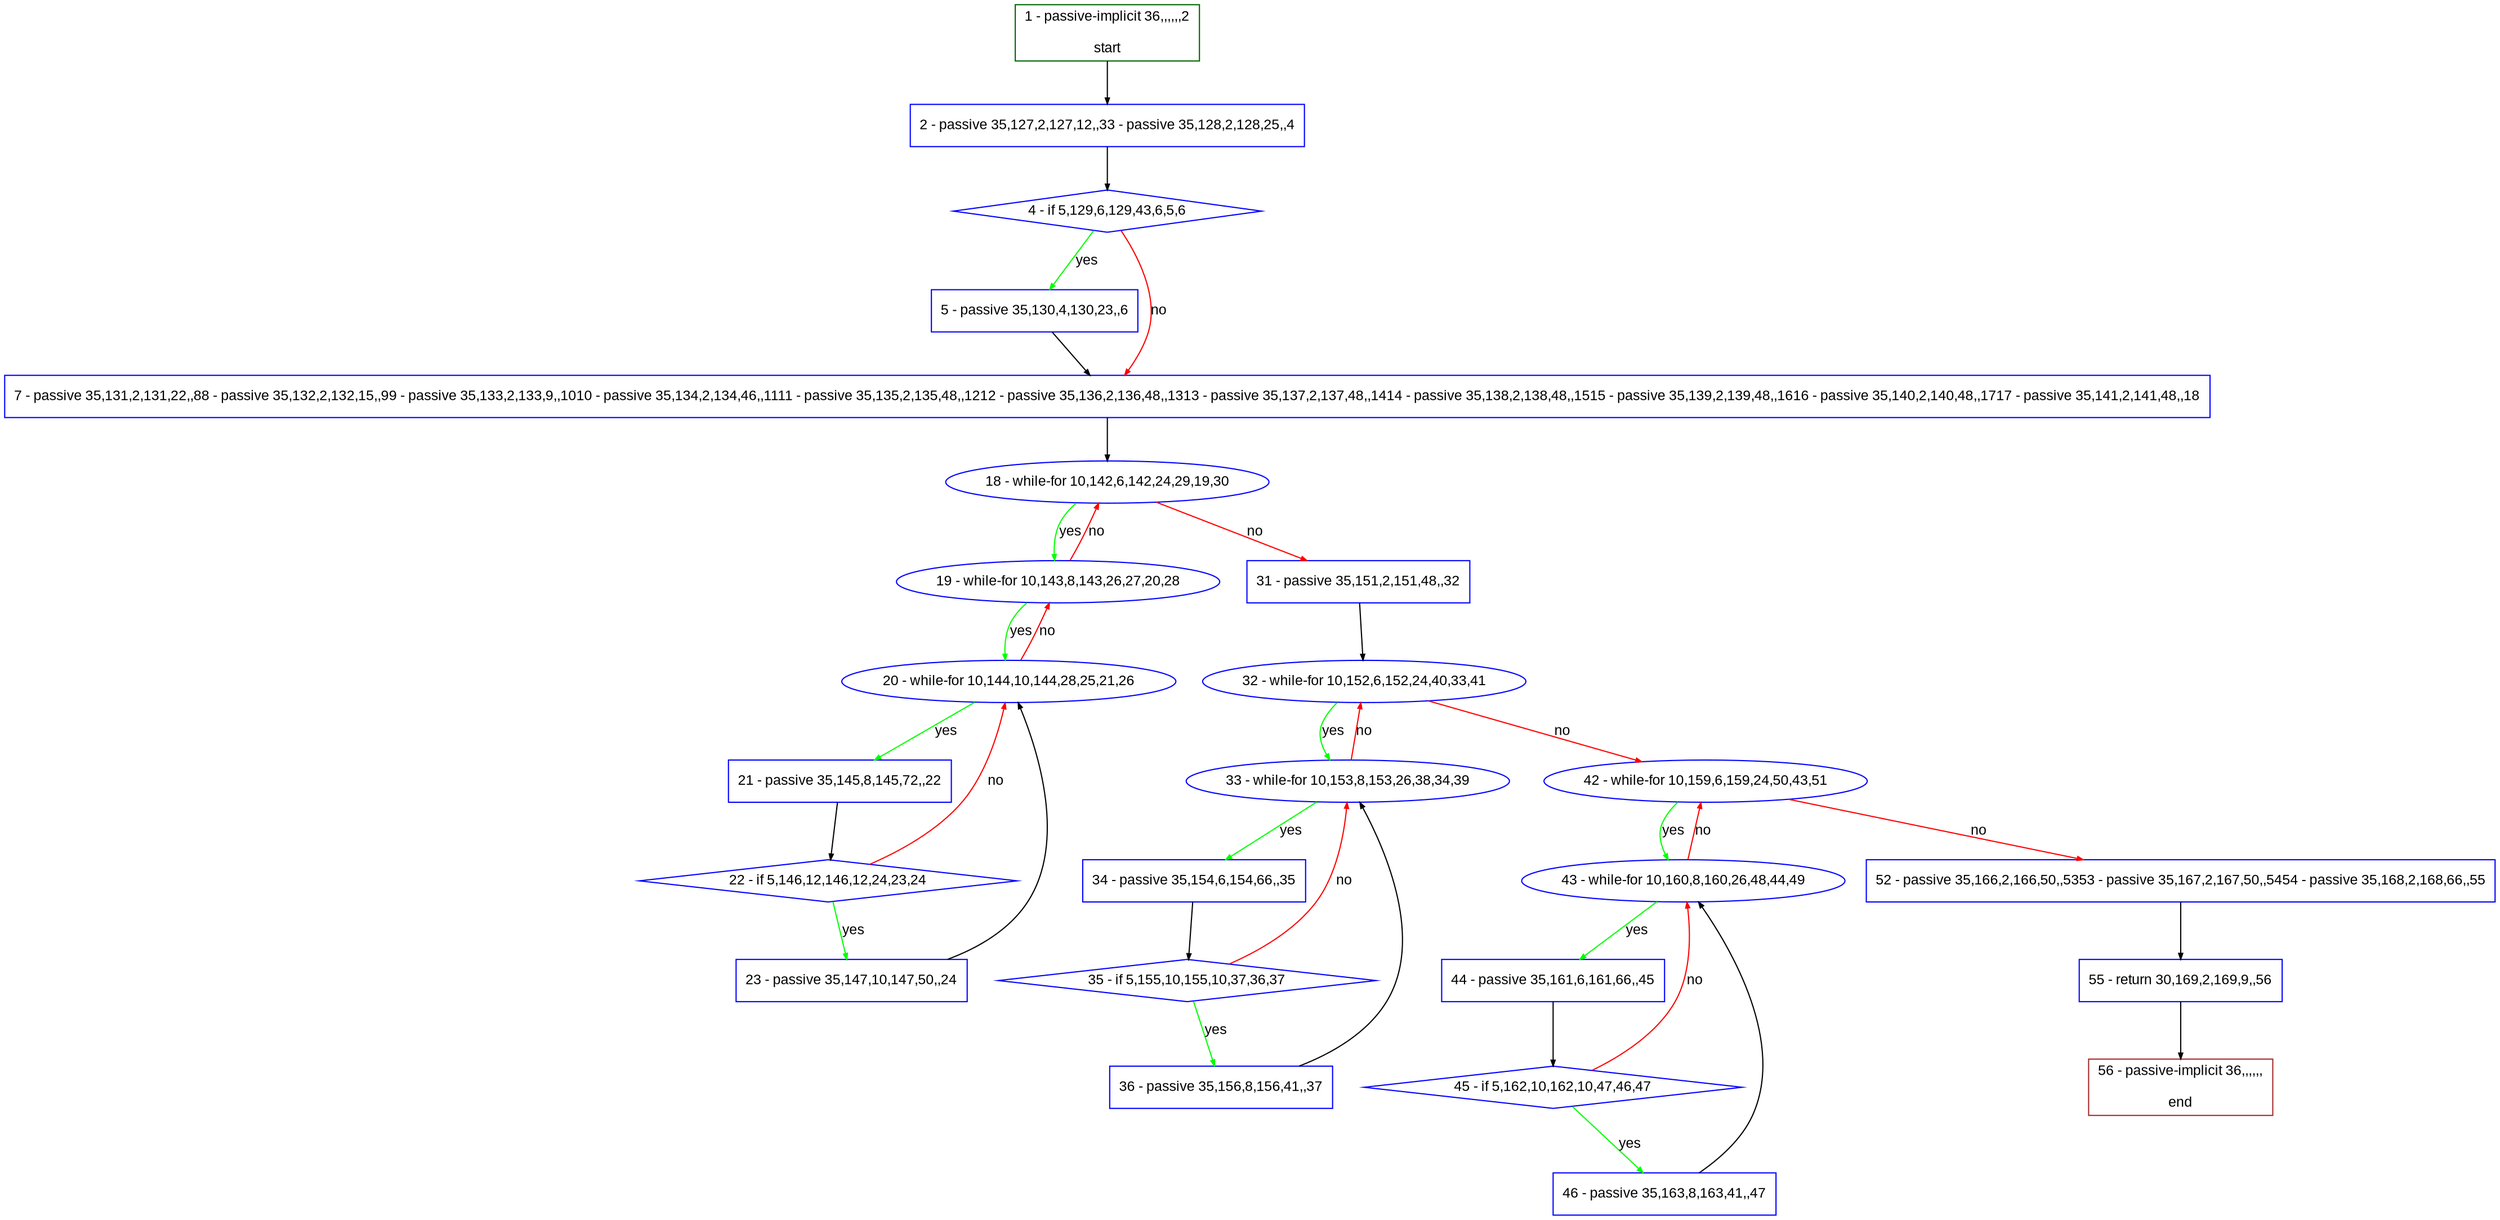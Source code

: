 digraph "" {
  graph [pack="true", label="", fontsize="12", packmode="clust", fontname="Arial", fillcolor="#FFFFCC", bgcolor="white", style="rounded,filled", compound="true"];
  node [node_initialized="no", label="", color="grey", fontsize="12", fillcolor="white", fontname="Arial", style="filled", shape="rectangle", compound="true", fixedsize="false"];
  edge [fontcolor="black", arrowhead="normal", arrowtail="none", arrowsize="0.5", ltail="", label="", color="black", fontsize="12", lhead="", fontname="Arial", dir="forward", compound="true"];
  __N1 [label="2 - passive 35,127,2,127,12,,33 - passive 35,128,2,128,25,,4", color="#0000ff", fillcolor="#ffffff", style="filled", shape="box"];
  __N2 [label="1 - passive-implicit 36,,,,,,2\n\nstart", color="#006400", fillcolor="#ffffff", style="filled", shape="box"];
  __N3 [label="4 - if 5,129,6,129,43,6,5,6", color="#0000ff", fillcolor="#ffffff", style="filled", shape="diamond"];
  __N4 [label="5 - passive 35,130,4,130,23,,6", color="#0000ff", fillcolor="#ffffff", style="filled", shape="box"];
  __N5 [label="7 - passive 35,131,2,131,22,,88 - passive 35,132,2,132,15,,99 - passive 35,133,2,133,9,,1010 - passive 35,134,2,134,46,,1111 - passive 35,135,2,135,48,,1212 - passive 35,136,2,136,48,,1313 - passive 35,137,2,137,48,,1414 - passive 35,138,2,138,48,,1515 - passive 35,139,2,139,48,,1616 - passive 35,140,2,140,48,,1717 - passive 35,141,2,141,48,,18", color="#0000ff", fillcolor="#ffffff", style="filled", shape="box"];
  __N6 [label="18 - while-for 10,142,6,142,24,29,19,30", color="#0000ff", fillcolor="#ffffff", style="filled", shape="oval"];
  __N7 [label="19 - while-for 10,143,8,143,26,27,20,28", color="#0000ff", fillcolor="#ffffff", style="filled", shape="oval"];
  __N8 [label="31 - passive 35,151,2,151,48,,32", color="#0000ff", fillcolor="#ffffff", style="filled", shape="box"];
  __N9 [label="20 - while-for 10,144,10,144,28,25,21,26", color="#0000ff", fillcolor="#ffffff", style="filled", shape="oval"];
  __N10 [label="21 - passive 35,145,8,145,72,,22", color="#0000ff", fillcolor="#ffffff", style="filled", shape="box"];
  __N11 [label="22 - if 5,146,12,146,12,24,23,24", color="#0000ff", fillcolor="#ffffff", style="filled", shape="diamond"];
  __N12 [label="23 - passive 35,147,10,147,50,,24", color="#0000ff", fillcolor="#ffffff", style="filled", shape="box"];
  __N13 [label="32 - while-for 10,152,6,152,24,40,33,41", color="#0000ff", fillcolor="#ffffff", style="filled", shape="oval"];
  __N14 [label="33 - while-for 10,153,8,153,26,38,34,39", color="#0000ff", fillcolor="#ffffff", style="filled", shape="oval"];
  __N15 [label="42 - while-for 10,159,6,159,24,50,43,51", color="#0000ff", fillcolor="#ffffff", style="filled", shape="oval"];
  __N16 [label="34 - passive 35,154,6,154,66,,35", color="#0000ff", fillcolor="#ffffff", style="filled", shape="box"];
  __N17 [label="35 - if 5,155,10,155,10,37,36,37", color="#0000ff", fillcolor="#ffffff", style="filled", shape="diamond"];
  __N18 [label="36 - passive 35,156,8,156,41,,37", color="#0000ff", fillcolor="#ffffff", style="filled", shape="box"];
  __N19 [label="43 - while-for 10,160,8,160,26,48,44,49", color="#0000ff", fillcolor="#ffffff", style="filled", shape="oval"];
  __N20 [label="52 - passive 35,166,2,166,50,,5353 - passive 35,167,2,167,50,,5454 - passive 35,168,2,168,66,,55", color="#0000ff", fillcolor="#ffffff", style="filled", shape="box"];
  __N21 [label="44 - passive 35,161,6,161,66,,45", color="#0000ff", fillcolor="#ffffff", style="filled", shape="box"];
  __N22 [label="45 - if 5,162,10,162,10,47,46,47", color="#0000ff", fillcolor="#ffffff", style="filled", shape="diamond"];
  __N23 [label="46 - passive 35,163,8,163,41,,47", color="#0000ff", fillcolor="#ffffff", style="filled", shape="box"];
  __N24 [label="55 - return 30,169,2,169,9,,56", color="#0000ff", fillcolor="#ffffff", style="filled", shape="box"];
  __N25 [label="56 - passive-implicit 36,,,,,,\n\nend", color="#a52a2a", fillcolor="#ffffff", style="filled", shape="box"];
  __N2 -> __N1 [arrowhead="normal", arrowtail="none", color="#000000", label="", dir="forward"];
  __N1 -> __N3 [arrowhead="normal", arrowtail="none", color="#000000", label="", dir="forward"];
  __N3 -> __N4 [arrowhead="normal", arrowtail="none", color="#00ff00", label="yes", dir="forward"];
  __N3 -> __N5 [arrowhead="normal", arrowtail="none", color="#ff0000", label="no", dir="forward"];
  __N4 -> __N5 [arrowhead="normal", arrowtail="none", color="#000000", label="", dir="forward"];
  __N5 -> __N6 [arrowhead="normal", arrowtail="none", color="#000000", label="", dir="forward"];
  __N6 -> __N7 [arrowhead="normal", arrowtail="none", color="#00ff00", label="yes", dir="forward"];
  __N7 -> __N6 [arrowhead="normal", arrowtail="none", color="#ff0000", label="no", dir="forward"];
  __N6 -> __N8 [arrowhead="normal", arrowtail="none", color="#ff0000", label="no", dir="forward"];
  __N7 -> __N9 [arrowhead="normal", arrowtail="none", color="#00ff00", label="yes", dir="forward"];
  __N9 -> __N7 [arrowhead="normal", arrowtail="none", color="#ff0000", label="no", dir="forward"];
  __N9 -> __N10 [arrowhead="normal", arrowtail="none", color="#00ff00", label="yes", dir="forward"];
  __N10 -> __N11 [arrowhead="normal", arrowtail="none", color="#000000", label="", dir="forward"];
  __N11 -> __N9 [arrowhead="normal", arrowtail="none", color="#ff0000", label="no", dir="forward"];
  __N11 -> __N12 [arrowhead="normal", arrowtail="none", color="#00ff00", label="yes", dir="forward"];
  __N12 -> __N9 [arrowhead="normal", arrowtail="none", color="#000000", label="", dir="forward"];
  __N8 -> __N13 [arrowhead="normal", arrowtail="none", color="#000000", label="", dir="forward"];
  __N13 -> __N14 [arrowhead="normal", arrowtail="none", color="#00ff00", label="yes", dir="forward"];
  __N14 -> __N13 [arrowhead="normal", arrowtail="none", color="#ff0000", label="no", dir="forward"];
  __N13 -> __N15 [arrowhead="normal", arrowtail="none", color="#ff0000", label="no", dir="forward"];
  __N14 -> __N16 [arrowhead="normal", arrowtail="none", color="#00ff00", label="yes", dir="forward"];
  __N16 -> __N17 [arrowhead="normal", arrowtail="none", color="#000000", label="", dir="forward"];
  __N17 -> __N14 [arrowhead="normal", arrowtail="none", color="#ff0000", label="no", dir="forward"];
  __N17 -> __N18 [arrowhead="normal", arrowtail="none", color="#00ff00", label="yes", dir="forward"];
  __N18 -> __N14 [arrowhead="normal", arrowtail="none", color="#000000", label="", dir="forward"];
  __N15 -> __N19 [arrowhead="normal", arrowtail="none", color="#00ff00", label="yes", dir="forward"];
  __N19 -> __N15 [arrowhead="normal", arrowtail="none", color="#ff0000", label="no", dir="forward"];
  __N15 -> __N20 [arrowhead="normal", arrowtail="none", color="#ff0000", label="no", dir="forward"];
  __N19 -> __N21 [arrowhead="normal", arrowtail="none", color="#00ff00", label="yes", dir="forward"];
  __N21 -> __N22 [arrowhead="normal", arrowtail="none", color="#000000", label="", dir="forward"];
  __N22 -> __N19 [arrowhead="normal", arrowtail="none", color="#ff0000", label="no", dir="forward"];
  __N22 -> __N23 [arrowhead="normal", arrowtail="none", color="#00ff00", label="yes", dir="forward"];
  __N23 -> __N19 [arrowhead="normal", arrowtail="none", color="#000000", label="", dir="forward"];
  __N20 -> __N24 [arrowhead="normal", arrowtail="none", color="#000000", label="", dir="forward"];
  __N24 -> __N25 [arrowhead="normal", arrowtail="none", color="#000000", label="", dir="forward"];
}
